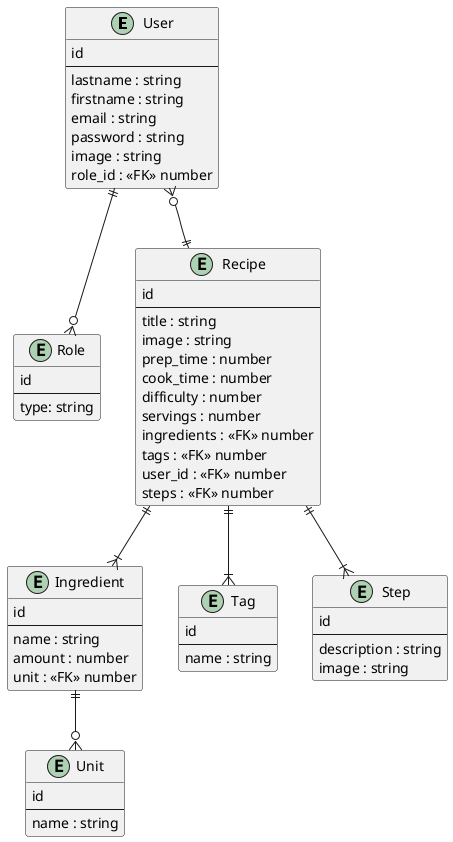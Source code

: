 @startuml erd
' skinparam linetype ortho

entity "User" {
    id
  --
    lastname : string
    firstname : string
    email : string
    password : string
    image : string
    role_id : <<FK>> number
}

entity "Role" {
    id
  --
    type: string
}

entity "Recipe" {
    id
  --
    title : string
    image : string
    prep_time : number
    cook_time : number
    difficulty : number
    servings : number
    ingredients : <<FK>> number
    tags : <<FK>> number
    user_id : <<FK>> number
    steps : <<FK>> number
}

entity "Ingredient" {
    id
  --
    name : string
    amount : number
    unit : <<FK>> number
}

entity "Unit" {
    id
  --
    name : string
}

entity "Tag" {
    id
  --
    name : string
}

entity "Step" {
    id
  --
    description : string
    image : string
}

User ||--o{ Role
User }o--|| Recipe
Recipe ||--|{ Ingredient
Recipe ||--|{ Tag
Recipe ||--|{ Step
Ingredient ||--o{ Unit


@enduml